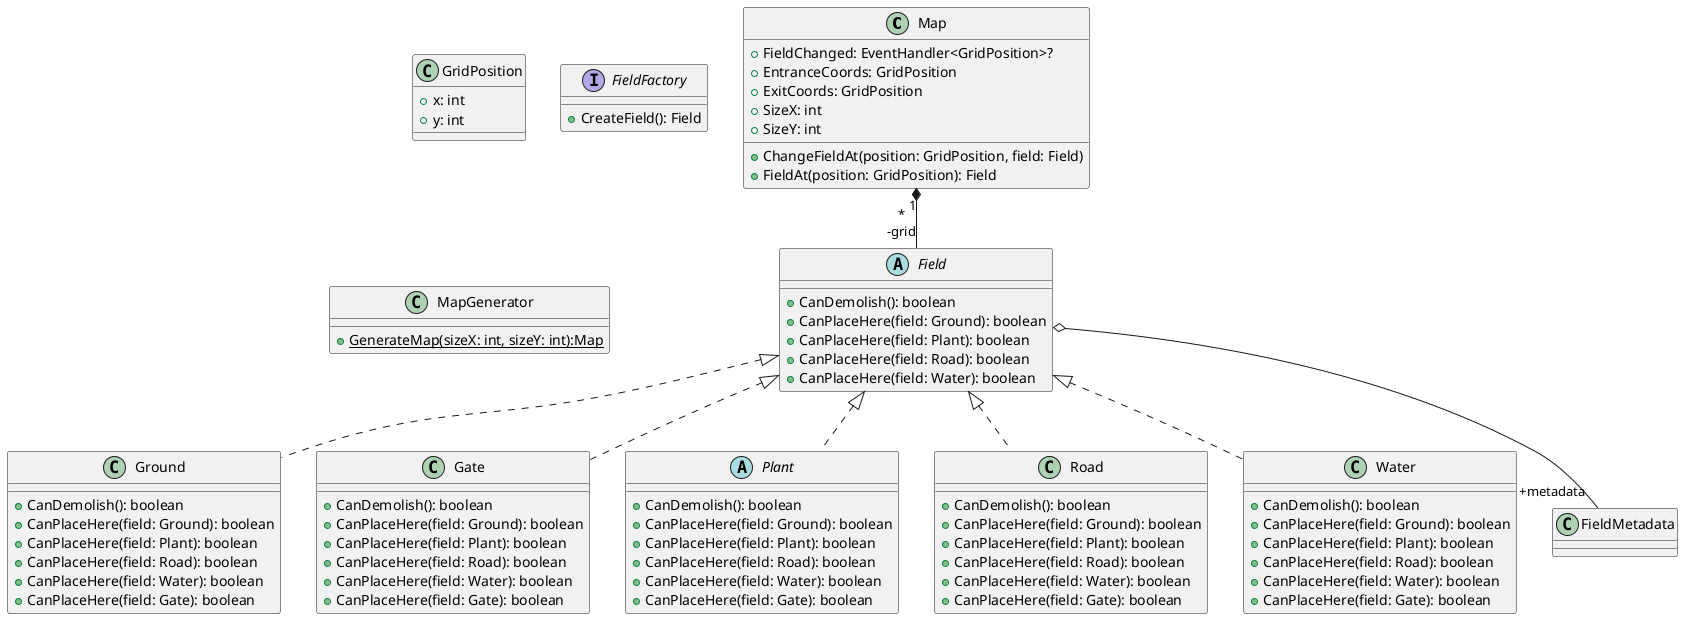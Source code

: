 @startuml mapUml
class Map{
    +FieldChanged: EventHandler<GridPosition>?
    +EntranceCoords: GridPosition
    +ExitCoords: GridPosition
    +SizeX: int
    +SizeY: int
    +ChangeFieldAt(position: GridPosition, field: Field)
    +FieldAt(position: GridPosition): Field
}

class GridPosition{
    +x: int
    +y: int
}

abstract class Field{
    +CanDemolish(): boolean
    +CanPlaceHere(field: Ground): boolean
    +CanPlaceHere(field: Plant): boolean
    +CanPlaceHere(field: Road): boolean
    +CanPlaceHere(field: Water): boolean

}

class Ground{
    +CanDemolish(): boolean
    +CanPlaceHere(field: Ground): boolean
    +CanPlaceHere(field: Plant): boolean
    +CanPlaceHere(field: Road): boolean
    +CanPlaceHere(field: Water): boolean
    +CanPlaceHere(field: Gate): boolean


}

class Gate{
    +CanDemolish(): boolean
    +CanPlaceHere(field: Ground): boolean
    +CanPlaceHere(field: Plant): boolean
    +CanPlaceHere(field: Road): boolean
    +CanPlaceHere(field: Water): boolean
    +CanPlaceHere(field: Gate): boolean

}

abstract class Plant{
    +CanDemolish(): boolean
    +CanPlaceHere(field: Ground): boolean
    +CanPlaceHere(field: Plant): boolean
    +CanPlaceHere(field: Road): boolean
    +CanPlaceHere(field: Water): boolean
    +CanPlaceHere(field: Gate): boolean

}

class Road{
    +CanDemolish(): boolean
    +CanPlaceHere(field: Ground): boolean
    +CanPlaceHere(field: Plant): boolean
    +CanPlaceHere(field: Road): boolean
    +CanPlaceHere(field: Water): boolean
    +CanPlaceHere(field: Gate): boolean

}

class Water{
    +CanDemolish(): boolean
    +CanPlaceHere(field: Ground): boolean
    +CanPlaceHere(field: Plant): boolean
    +CanPlaceHere(field: Road): boolean
    +CanPlaceHere(field: Water): boolean
    +CanPlaceHere(field: Gate): boolean

}

Map "1" *-- "*\n-grid" Field
Field <|.. Ground
Field <|.. Gate
Field <|.. Plant
Field <|.. Road
Field <|.. Water
Field  o-- "+metadata" FieldMetadata


interface FieldFactory{
    +CreateField(): Field
}

class MapGenerator{
    +{static} GenerateMap(sizeX: int, sizeY: int):Map
}
@enduml